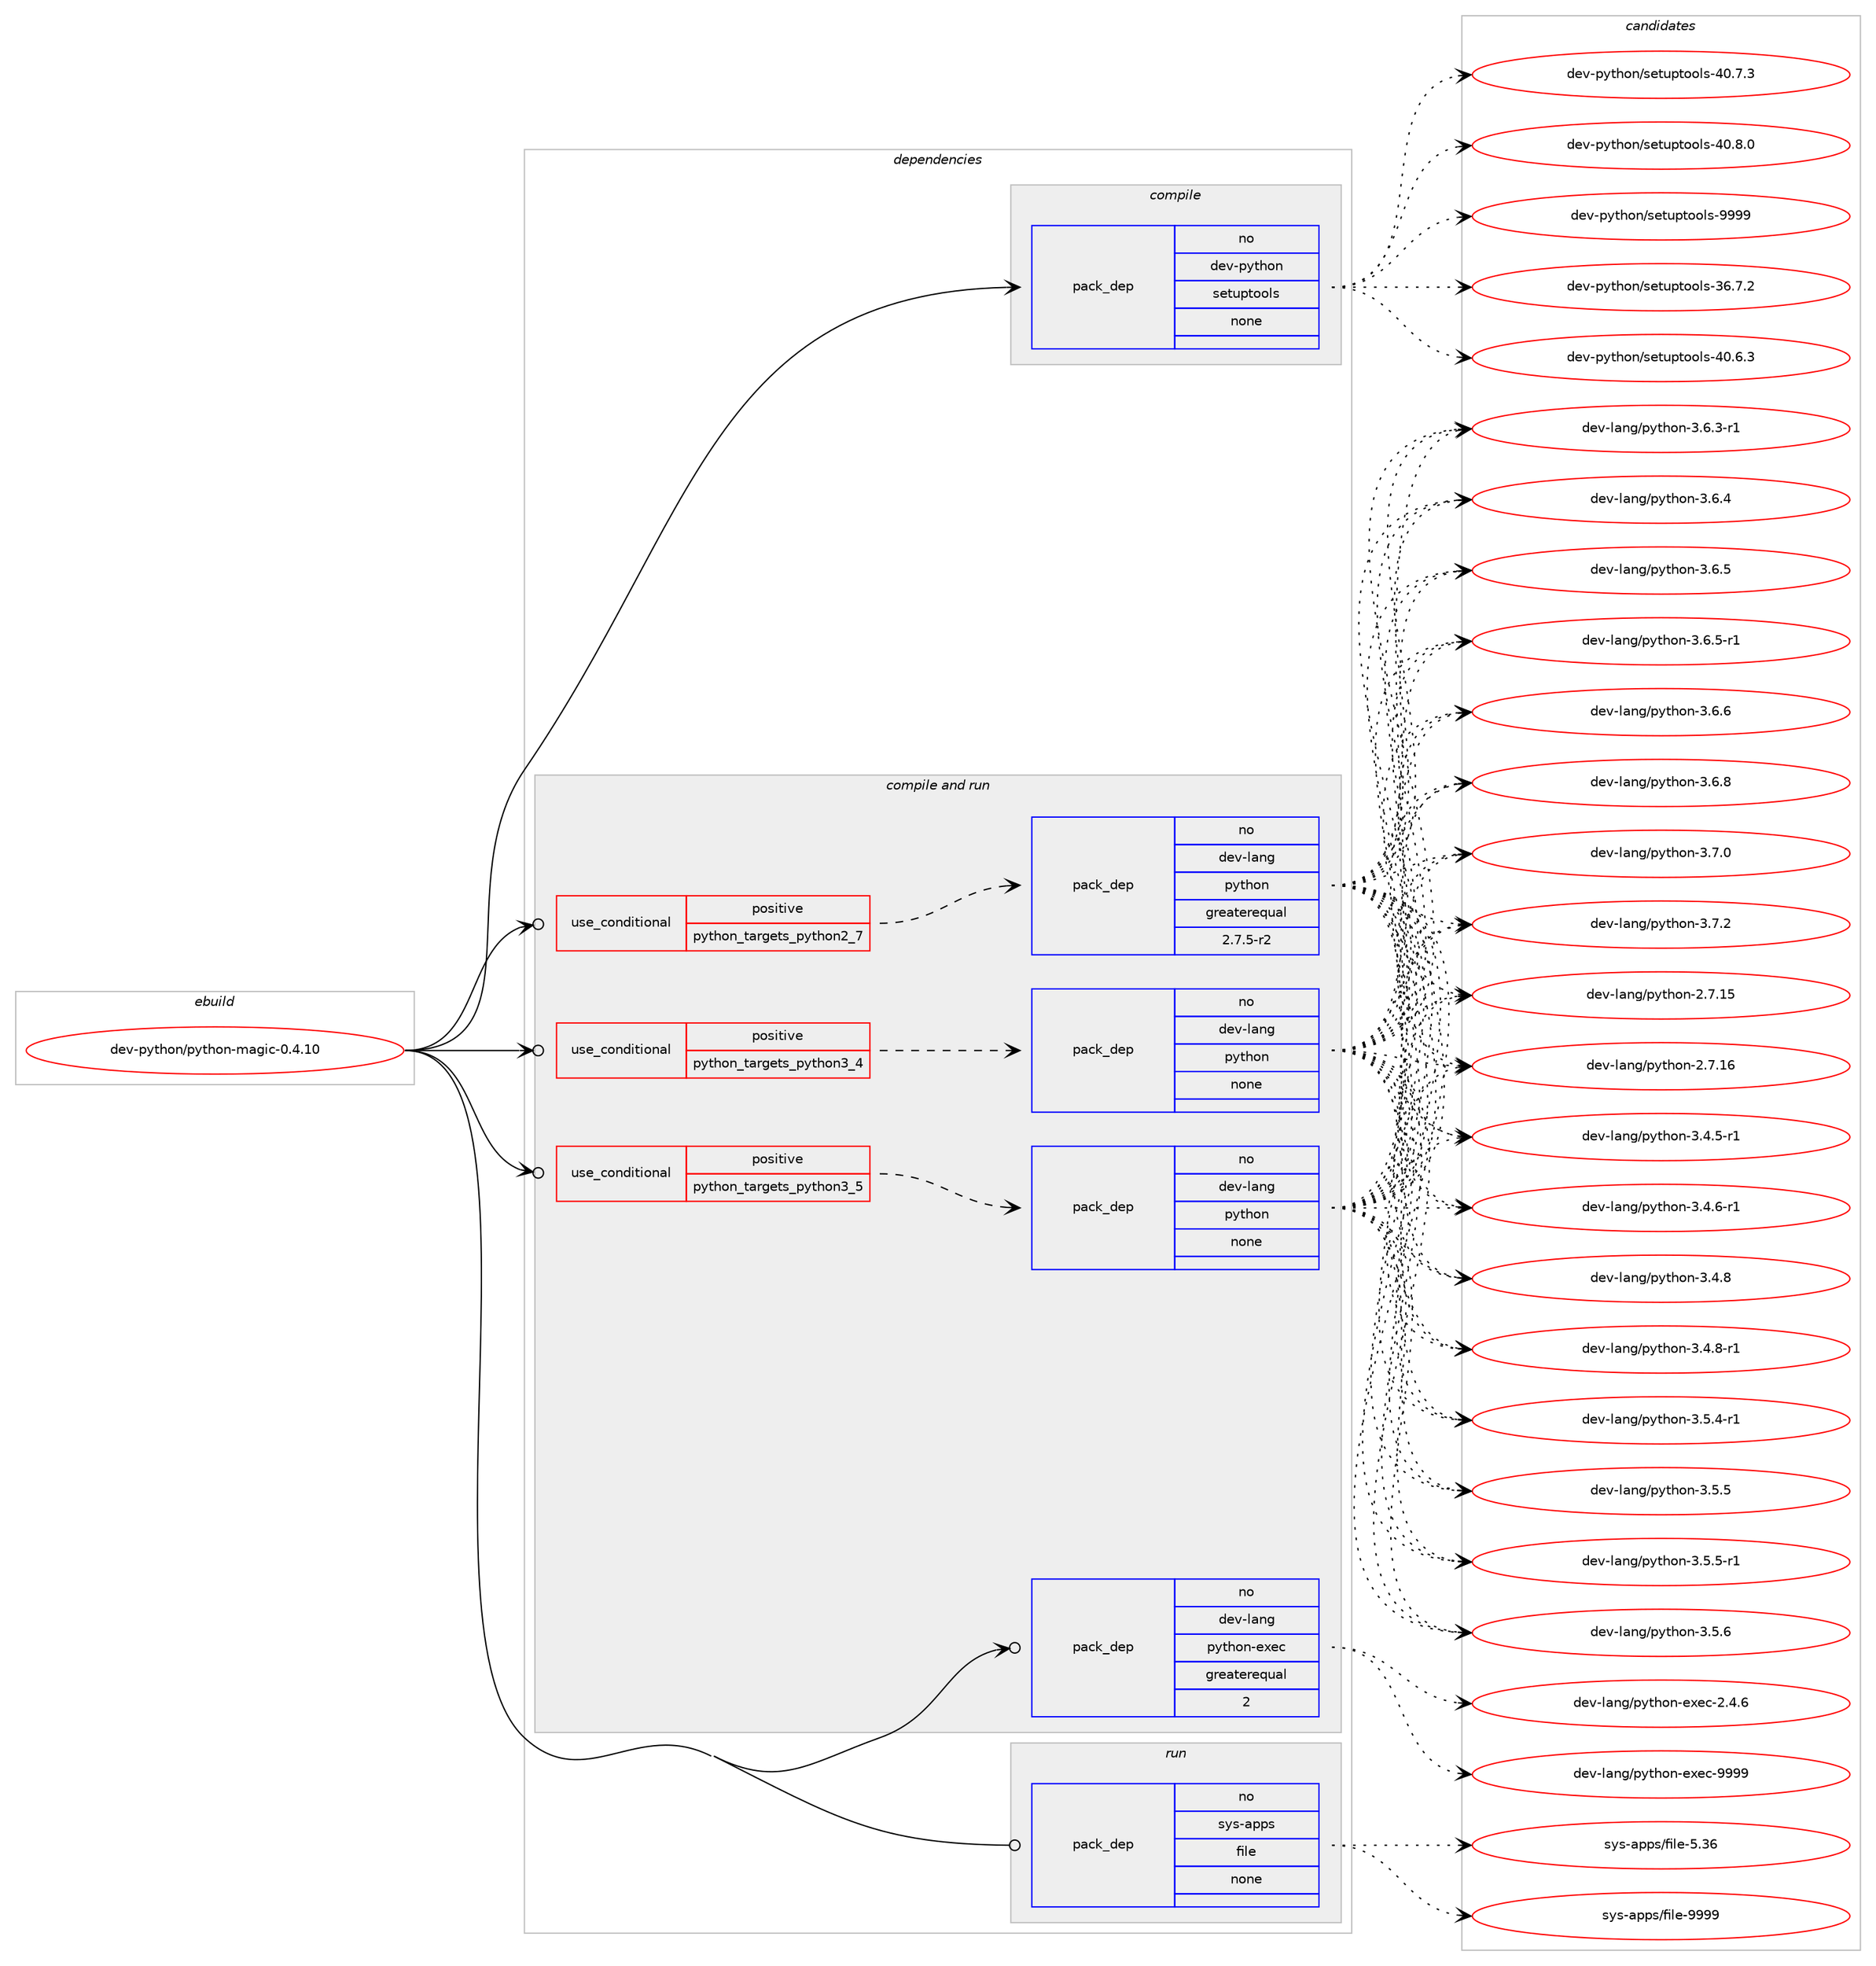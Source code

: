 digraph prolog {

# *************
# Graph options
# *************

newrank=true;
concentrate=true;
compound=true;
graph [rankdir=LR,fontname=Helvetica,fontsize=10,ranksep=1.5];#, ranksep=2.5, nodesep=0.2];
edge  [arrowhead=vee];
node  [fontname=Helvetica,fontsize=10];

# **********
# The ebuild
# **********

subgraph cluster_leftcol {
color=gray;
rank=same;
label=<<i>ebuild</i>>;
id [label="dev-python/python-magic-0.4.10", color=red, width=4, href="../dev-python/python-magic-0.4.10.svg"];
}

# ****************
# The dependencies
# ****************

subgraph cluster_midcol {
color=gray;
label=<<i>dependencies</i>>;
subgraph cluster_compile {
fillcolor="#eeeeee";
style=filled;
label=<<i>compile</i>>;
subgraph pack1029391 {
dependency1435549 [label=<<TABLE BORDER="0" CELLBORDER="1" CELLSPACING="0" CELLPADDING="4" WIDTH="220"><TR><TD ROWSPAN="6" CELLPADDING="30">pack_dep</TD></TR><TR><TD WIDTH="110">no</TD></TR><TR><TD>dev-python</TD></TR><TR><TD>setuptools</TD></TR><TR><TD>none</TD></TR><TR><TD></TD></TR></TABLE>>, shape=none, color=blue];
}
id:e -> dependency1435549:w [weight=20,style="solid",arrowhead="vee"];
}
subgraph cluster_compileandrun {
fillcolor="#eeeeee";
style=filled;
label=<<i>compile and run</i>>;
subgraph cond382804 {
dependency1435550 [label=<<TABLE BORDER="0" CELLBORDER="1" CELLSPACING="0" CELLPADDING="4"><TR><TD ROWSPAN="3" CELLPADDING="10">use_conditional</TD></TR><TR><TD>positive</TD></TR><TR><TD>python_targets_python2_7</TD></TR></TABLE>>, shape=none, color=red];
subgraph pack1029392 {
dependency1435551 [label=<<TABLE BORDER="0" CELLBORDER="1" CELLSPACING="0" CELLPADDING="4" WIDTH="220"><TR><TD ROWSPAN="6" CELLPADDING="30">pack_dep</TD></TR><TR><TD WIDTH="110">no</TD></TR><TR><TD>dev-lang</TD></TR><TR><TD>python</TD></TR><TR><TD>greaterequal</TD></TR><TR><TD>2.7.5-r2</TD></TR></TABLE>>, shape=none, color=blue];
}
dependency1435550:e -> dependency1435551:w [weight=20,style="dashed",arrowhead="vee"];
}
id:e -> dependency1435550:w [weight=20,style="solid",arrowhead="odotvee"];
subgraph cond382805 {
dependency1435552 [label=<<TABLE BORDER="0" CELLBORDER="1" CELLSPACING="0" CELLPADDING="4"><TR><TD ROWSPAN="3" CELLPADDING="10">use_conditional</TD></TR><TR><TD>positive</TD></TR><TR><TD>python_targets_python3_4</TD></TR></TABLE>>, shape=none, color=red];
subgraph pack1029393 {
dependency1435553 [label=<<TABLE BORDER="0" CELLBORDER="1" CELLSPACING="0" CELLPADDING="4" WIDTH="220"><TR><TD ROWSPAN="6" CELLPADDING="30">pack_dep</TD></TR><TR><TD WIDTH="110">no</TD></TR><TR><TD>dev-lang</TD></TR><TR><TD>python</TD></TR><TR><TD>none</TD></TR><TR><TD></TD></TR></TABLE>>, shape=none, color=blue];
}
dependency1435552:e -> dependency1435553:w [weight=20,style="dashed",arrowhead="vee"];
}
id:e -> dependency1435552:w [weight=20,style="solid",arrowhead="odotvee"];
subgraph cond382806 {
dependency1435554 [label=<<TABLE BORDER="0" CELLBORDER="1" CELLSPACING="0" CELLPADDING="4"><TR><TD ROWSPAN="3" CELLPADDING="10">use_conditional</TD></TR><TR><TD>positive</TD></TR><TR><TD>python_targets_python3_5</TD></TR></TABLE>>, shape=none, color=red];
subgraph pack1029394 {
dependency1435555 [label=<<TABLE BORDER="0" CELLBORDER="1" CELLSPACING="0" CELLPADDING="4" WIDTH="220"><TR><TD ROWSPAN="6" CELLPADDING="30">pack_dep</TD></TR><TR><TD WIDTH="110">no</TD></TR><TR><TD>dev-lang</TD></TR><TR><TD>python</TD></TR><TR><TD>none</TD></TR><TR><TD></TD></TR></TABLE>>, shape=none, color=blue];
}
dependency1435554:e -> dependency1435555:w [weight=20,style="dashed",arrowhead="vee"];
}
id:e -> dependency1435554:w [weight=20,style="solid",arrowhead="odotvee"];
subgraph pack1029395 {
dependency1435556 [label=<<TABLE BORDER="0" CELLBORDER="1" CELLSPACING="0" CELLPADDING="4" WIDTH="220"><TR><TD ROWSPAN="6" CELLPADDING="30">pack_dep</TD></TR><TR><TD WIDTH="110">no</TD></TR><TR><TD>dev-lang</TD></TR><TR><TD>python-exec</TD></TR><TR><TD>greaterequal</TD></TR><TR><TD>2</TD></TR></TABLE>>, shape=none, color=blue];
}
id:e -> dependency1435556:w [weight=20,style="solid",arrowhead="odotvee"];
}
subgraph cluster_run {
fillcolor="#eeeeee";
style=filled;
label=<<i>run</i>>;
subgraph pack1029396 {
dependency1435557 [label=<<TABLE BORDER="0" CELLBORDER="1" CELLSPACING="0" CELLPADDING="4" WIDTH="220"><TR><TD ROWSPAN="6" CELLPADDING="30">pack_dep</TD></TR><TR><TD WIDTH="110">no</TD></TR><TR><TD>sys-apps</TD></TR><TR><TD>file</TD></TR><TR><TD>none</TD></TR><TR><TD></TD></TR></TABLE>>, shape=none, color=blue];
}
id:e -> dependency1435557:w [weight=20,style="solid",arrowhead="odot"];
}
}

# **************
# The candidates
# **************

subgraph cluster_choices {
rank=same;
color=gray;
label=<<i>candidates</i>>;

subgraph choice1029391 {
color=black;
nodesep=1;
choice100101118451121211161041111104711510111611711211611111110811545515446554650 [label="dev-python/setuptools-36.7.2", color=red, width=4,href="../dev-python/setuptools-36.7.2.svg"];
choice100101118451121211161041111104711510111611711211611111110811545524846544651 [label="dev-python/setuptools-40.6.3", color=red, width=4,href="../dev-python/setuptools-40.6.3.svg"];
choice100101118451121211161041111104711510111611711211611111110811545524846554651 [label="dev-python/setuptools-40.7.3", color=red, width=4,href="../dev-python/setuptools-40.7.3.svg"];
choice100101118451121211161041111104711510111611711211611111110811545524846564648 [label="dev-python/setuptools-40.8.0", color=red, width=4,href="../dev-python/setuptools-40.8.0.svg"];
choice10010111845112121116104111110471151011161171121161111111081154557575757 [label="dev-python/setuptools-9999", color=red, width=4,href="../dev-python/setuptools-9999.svg"];
dependency1435549:e -> choice100101118451121211161041111104711510111611711211611111110811545515446554650:w [style=dotted,weight="100"];
dependency1435549:e -> choice100101118451121211161041111104711510111611711211611111110811545524846544651:w [style=dotted,weight="100"];
dependency1435549:e -> choice100101118451121211161041111104711510111611711211611111110811545524846554651:w [style=dotted,weight="100"];
dependency1435549:e -> choice100101118451121211161041111104711510111611711211611111110811545524846564648:w [style=dotted,weight="100"];
dependency1435549:e -> choice10010111845112121116104111110471151011161171121161111111081154557575757:w [style=dotted,weight="100"];
}
subgraph choice1029392 {
color=black;
nodesep=1;
choice10010111845108971101034711212111610411111045504655464953 [label="dev-lang/python-2.7.15", color=red, width=4,href="../dev-lang/python-2.7.15.svg"];
choice10010111845108971101034711212111610411111045504655464954 [label="dev-lang/python-2.7.16", color=red, width=4,href="../dev-lang/python-2.7.16.svg"];
choice1001011184510897110103471121211161041111104551465246534511449 [label="dev-lang/python-3.4.5-r1", color=red, width=4,href="../dev-lang/python-3.4.5-r1.svg"];
choice1001011184510897110103471121211161041111104551465246544511449 [label="dev-lang/python-3.4.6-r1", color=red, width=4,href="../dev-lang/python-3.4.6-r1.svg"];
choice100101118451089711010347112121116104111110455146524656 [label="dev-lang/python-3.4.8", color=red, width=4,href="../dev-lang/python-3.4.8.svg"];
choice1001011184510897110103471121211161041111104551465246564511449 [label="dev-lang/python-3.4.8-r1", color=red, width=4,href="../dev-lang/python-3.4.8-r1.svg"];
choice1001011184510897110103471121211161041111104551465346524511449 [label="dev-lang/python-3.5.4-r1", color=red, width=4,href="../dev-lang/python-3.5.4-r1.svg"];
choice100101118451089711010347112121116104111110455146534653 [label="dev-lang/python-3.5.5", color=red, width=4,href="../dev-lang/python-3.5.5.svg"];
choice1001011184510897110103471121211161041111104551465346534511449 [label="dev-lang/python-3.5.5-r1", color=red, width=4,href="../dev-lang/python-3.5.5-r1.svg"];
choice100101118451089711010347112121116104111110455146534654 [label="dev-lang/python-3.5.6", color=red, width=4,href="../dev-lang/python-3.5.6.svg"];
choice1001011184510897110103471121211161041111104551465446514511449 [label="dev-lang/python-3.6.3-r1", color=red, width=4,href="../dev-lang/python-3.6.3-r1.svg"];
choice100101118451089711010347112121116104111110455146544652 [label="dev-lang/python-3.6.4", color=red, width=4,href="../dev-lang/python-3.6.4.svg"];
choice100101118451089711010347112121116104111110455146544653 [label="dev-lang/python-3.6.5", color=red, width=4,href="../dev-lang/python-3.6.5.svg"];
choice1001011184510897110103471121211161041111104551465446534511449 [label="dev-lang/python-3.6.5-r1", color=red, width=4,href="../dev-lang/python-3.6.5-r1.svg"];
choice100101118451089711010347112121116104111110455146544654 [label="dev-lang/python-3.6.6", color=red, width=4,href="../dev-lang/python-3.6.6.svg"];
choice100101118451089711010347112121116104111110455146544656 [label="dev-lang/python-3.6.8", color=red, width=4,href="../dev-lang/python-3.6.8.svg"];
choice100101118451089711010347112121116104111110455146554648 [label="dev-lang/python-3.7.0", color=red, width=4,href="../dev-lang/python-3.7.0.svg"];
choice100101118451089711010347112121116104111110455146554650 [label="dev-lang/python-3.7.2", color=red, width=4,href="../dev-lang/python-3.7.2.svg"];
dependency1435551:e -> choice10010111845108971101034711212111610411111045504655464953:w [style=dotted,weight="100"];
dependency1435551:e -> choice10010111845108971101034711212111610411111045504655464954:w [style=dotted,weight="100"];
dependency1435551:e -> choice1001011184510897110103471121211161041111104551465246534511449:w [style=dotted,weight="100"];
dependency1435551:e -> choice1001011184510897110103471121211161041111104551465246544511449:w [style=dotted,weight="100"];
dependency1435551:e -> choice100101118451089711010347112121116104111110455146524656:w [style=dotted,weight="100"];
dependency1435551:e -> choice1001011184510897110103471121211161041111104551465246564511449:w [style=dotted,weight="100"];
dependency1435551:e -> choice1001011184510897110103471121211161041111104551465346524511449:w [style=dotted,weight="100"];
dependency1435551:e -> choice100101118451089711010347112121116104111110455146534653:w [style=dotted,weight="100"];
dependency1435551:e -> choice1001011184510897110103471121211161041111104551465346534511449:w [style=dotted,weight="100"];
dependency1435551:e -> choice100101118451089711010347112121116104111110455146534654:w [style=dotted,weight="100"];
dependency1435551:e -> choice1001011184510897110103471121211161041111104551465446514511449:w [style=dotted,weight="100"];
dependency1435551:e -> choice100101118451089711010347112121116104111110455146544652:w [style=dotted,weight="100"];
dependency1435551:e -> choice100101118451089711010347112121116104111110455146544653:w [style=dotted,weight="100"];
dependency1435551:e -> choice1001011184510897110103471121211161041111104551465446534511449:w [style=dotted,weight="100"];
dependency1435551:e -> choice100101118451089711010347112121116104111110455146544654:w [style=dotted,weight="100"];
dependency1435551:e -> choice100101118451089711010347112121116104111110455146544656:w [style=dotted,weight="100"];
dependency1435551:e -> choice100101118451089711010347112121116104111110455146554648:w [style=dotted,weight="100"];
dependency1435551:e -> choice100101118451089711010347112121116104111110455146554650:w [style=dotted,weight="100"];
}
subgraph choice1029393 {
color=black;
nodesep=1;
choice10010111845108971101034711212111610411111045504655464953 [label="dev-lang/python-2.7.15", color=red, width=4,href="../dev-lang/python-2.7.15.svg"];
choice10010111845108971101034711212111610411111045504655464954 [label="dev-lang/python-2.7.16", color=red, width=4,href="../dev-lang/python-2.7.16.svg"];
choice1001011184510897110103471121211161041111104551465246534511449 [label="dev-lang/python-3.4.5-r1", color=red, width=4,href="../dev-lang/python-3.4.5-r1.svg"];
choice1001011184510897110103471121211161041111104551465246544511449 [label="dev-lang/python-3.4.6-r1", color=red, width=4,href="../dev-lang/python-3.4.6-r1.svg"];
choice100101118451089711010347112121116104111110455146524656 [label="dev-lang/python-3.4.8", color=red, width=4,href="../dev-lang/python-3.4.8.svg"];
choice1001011184510897110103471121211161041111104551465246564511449 [label="dev-lang/python-3.4.8-r1", color=red, width=4,href="../dev-lang/python-3.4.8-r1.svg"];
choice1001011184510897110103471121211161041111104551465346524511449 [label="dev-lang/python-3.5.4-r1", color=red, width=4,href="../dev-lang/python-3.5.4-r1.svg"];
choice100101118451089711010347112121116104111110455146534653 [label="dev-lang/python-3.5.5", color=red, width=4,href="../dev-lang/python-3.5.5.svg"];
choice1001011184510897110103471121211161041111104551465346534511449 [label="dev-lang/python-3.5.5-r1", color=red, width=4,href="../dev-lang/python-3.5.5-r1.svg"];
choice100101118451089711010347112121116104111110455146534654 [label="dev-lang/python-3.5.6", color=red, width=4,href="../dev-lang/python-3.5.6.svg"];
choice1001011184510897110103471121211161041111104551465446514511449 [label="dev-lang/python-3.6.3-r1", color=red, width=4,href="../dev-lang/python-3.6.3-r1.svg"];
choice100101118451089711010347112121116104111110455146544652 [label="dev-lang/python-3.6.4", color=red, width=4,href="../dev-lang/python-3.6.4.svg"];
choice100101118451089711010347112121116104111110455146544653 [label="dev-lang/python-3.6.5", color=red, width=4,href="../dev-lang/python-3.6.5.svg"];
choice1001011184510897110103471121211161041111104551465446534511449 [label="dev-lang/python-3.6.5-r1", color=red, width=4,href="../dev-lang/python-3.6.5-r1.svg"];
choice100101118451089711010347112121116104111110455146544654 [label="dev-lang/python-3.6.6", color=red, width=4,href="../dev-lang/python-3.6.6.svg"];
choice100101118451089711010347112121116104111110455146544656 [label="dev-lang/python-3.6.8", color=red, width=4,href="../dev-lang/python-3.6.8.svg"];
choice100101118451089711010347112121116104111110455146554648 [label="dev-lang/python-3.7.0", color=red, width=4,href="../dev-lang/python-3.7.0.svg"];
choice100101118451089711010347112121116104111110455146554650 [label="dev-lang/python-3.7.2", color=red, width=4,href="../dev-lang/python-3.7.2.svg"];
dependency1435553:e -> choice10010111845108971101034711212111610411111045504655464953:w [style=dotted,weight="100"];
dependency1435553:e -> choice10010111845108971101034711212111610411111045504655464954:w [style=dotted,weight="100"];
dependency1435553:e -> choice1001011184510897110103471121211161041111104551465246534511449:w [style=dotted,weight="100"];
dependency1435553:e -> choice1001011184510897110103471121211161041111104551465246544511449:w [style=dotted,weight="100"];
dependency1435553:e -> choice100101118451089711010347112121116104111110455146524656:w [style=dotted,weight="100"];
dependency1435553:e -> choice1001011184510897110103471121211161041111104551465246564511449:w [style=dotted,weight="100"];
dependency1435553:e -> choice1001011184510897110103471121211161041111104551465346524511449:w [style=dotted,weight="100"];
dependency1435553:e -> choice100101118451089711010347112121116104111110455146534653:w [style=dotted,weight="100"];
dependency1435553:e -> choice1001011184510897110103471121211161041111104551465346534511449:w [style=dotted,weight="100"];
dependency1435553:e -> choice100101118451089711010347112121116104111110455146534654:w [style=dotted,weight="100"];
dependency1435553:e -> choice1001011184510897110103471121211161041111104551465446514511449:w [style=dotted,weight="100"];
dependency1435553:e -> choice100101118451089711010347112121116104111110455146544652:w [style=dotted,weight="100"];
dependency1435553:e -> choice100101118451089711010347112121116104111110455146544653:w [style=dotted,weight="100"];
dependency1435553:e -> choice1001011184510897110103471121211161041111104551465446534511449:w [style=dotted,weight="100"];
dependency1435553:e -> choice100101118451089711010347112121116104111110455146544654:w [style=dotted,weight="100"];
dependency1435553:e -> choice100101118451089711010347112121116104111110455146544656:w [style=dotted,weight="100"];
dependency1435553:e -> choice100101118451089711010347112121116104111110455146554648:w [style=dotted,weight="100"];
dependency1435553:e -> choice100101118451089711010347112121116104111110455146554650:w [style=dotted,weight="100"];
}
subgraph choice1029394 {
color=black;
nodesep=1;
choice10010111845108971101034711212111610411111045504655464953 [label="dev-lang/python-2.7.15", color=red, width=4,href="../dev-lang/python-2.7.15.svg"];
choice10010111845108971101034711212111610411111045504655464954 [label="dev-lang/python-2.7.16", color=red, width=4,href="../dev-lang/python-2.7.16.svg"];
choice1001011184510897110103471121211161041111104551465246534511449 [label="dev-lang/python-3.4.5-r1", color=red, width=4,href="../dev-lang/python-3.4.5-r1.svg"];
choice1001011184510897110103471121211161041111104551465246544511449 [label="dev-lang/python-3.4.6-r1", color=red, width=4,href="../dev-lang/python-3.4.6-r1.svg"];
choice100101118451089711010347112121116104111110455146524656 [label="dev-lang/python-3.4.8", color=red, width=4,href="../dev-lang/python-3.4.8.svg"];
choice1001011184510897110103471121211161041111104551465246564511449 [label="dev-lang/python-3.4.8-r1", color=red, width=4,href="../dev-lang/python-3.4.8-r1.svg"];
choice1001011184510897110103471121211161041111104551465346524511449 [label="dev-lang/python-3.5.4-r1", color=red, width=4,href="../dev-lang/python-3.5.4-r1.svg"];
choice100101118451089711010347112121116104111110455146534653 [label="dev-lang/python-3.5.5", color=red, width=4,href="../dev-lang/python-3.5.5.svg"];
choice1001011184510897110103471121211161041111104551465346534511449 [label="dev-lang/python-3.5.5-r1", color=red, width=4,href="../dev-lang/python-3.5.5-r1.svg"];
choice100101118451089711010347112121116104111110455146534654 [label="dev-lang/python-3.5.6", color=red, width=4,href="../dev-lang/python-3.5.6.svg"];
choice1001011184510897110103471121211161041111104551465446514511449 [label="dev-lang/python-3.6.3-r1", color=red, width=4,href="../dev-lang/python-3.6.3-r1.svg"];
choice100101118451089711010347112121116104111110455146544652 [label="dev-lang/python-3.6.4", color=red, width=4,href="../dev-lang/python-3.6.4.svg"];
choice100101118451089711010347112121116104111110455146544653 [label="dev-lang/python-3.6.5", color=red, width=4,href="../dev-lang/python-3.6.5.svg"];
choice1001011184510897110103471121211161041111104551465446534511449 [label="dev-lang/python-3.6.5-r1", color=red, width=4,href="../dev-lang/python-3.6.5-r1.svg"];
choice100101118451089711010347112121116104111110455146544654 [label="dev-lang/python-3.6.6", color=red, width=4,href="../dev-lang/python-3.6.6.svg"];
choice100101118451089711010347112121116104111110455146544656 [label="dev-lang/python-3.6.8", color=red, width=4,href="../dev-lang/python-3.6.8.svg"];
choice100101118451089711010347112121116104111110455146554648 [label="dev-lang/python-3.7.0", color=red, width=4,href="../dev-lang/python-3.7.0.svg"];
choice100101118451089711010347112121116104111110455146554650 [label="dev-lang/python-3.7.2", color=red, width=4,href="../dev-lang/python-3.7.2.svg"];
dependency1435555:e -> choice10010111845108971101034711212111610411111045504655464953:w [style=dotted,weight="100"];
dependency1435555:e -> choice10010111845108971101034711212111610411111045504655464954:w [style=dotted,weight="100"];
dependency1435555:e -> choice1001011184510897110103471121211161041111104551465246534511449:w [style=dotted,weight="100"];
dependency1435555:e -> choice1001011184510897110103471121211161041111104551465246544511449:w [style=dotted,weight="100"];
dependency1435555:e -> choice100101118451089711010347112121116104111110455146524656:w [style=dotted,weight="100"];
dependency1435555:e -> choice1001011184510897110103471121211161041111104551465246564511449:w [style=dotted,weight="100"];
dependency1435555:e -> choice1001011184510897110103471121211161041111104551465346524511449:w [style=dotted,weight="100"];
dependency1435555:e -> choice100101118451089711010347112121116104111110455146534653:w [style=dotted,weight="100"];
dependency1435555:e -> choice1001011184510897110103471121211161041111104551465346534511449:w [style=dotted,weight="100"];
dependency1435555:e -> choice100101118451089711010347112121116104111110455146534654:w [style=dotted,weight="100"];
dependency1435555:e -> choice1001011184510897110103471121211161041111104551465446514511449:w [style=dotted,weight="100"];
dependency1435555:e -> choice100101118451089711010347112121116104111110455146544652:w [style=dotted,weight="100"];
dependency1435555:e -> choice100101118451089711010347112121116104111110455146544653:w [style=dotted,weight="100"];
dependency1435555:e -> choice1001011184510897110103471121211161041111104551465446534511449:w [style=dotted,weight="100"];
dependency1435555:e -> choice100101118451089711010347112121116104111110455146544654:w [style=dotted,weight="100"];
dependency1435555:e -> choice100101118451089711010347112121116104111110455146544656:w [style=dotted,weight="100"];
dependency1435555:e -> choice100101118451089711010347112121116104111110455146554648:w [style=dotted,weight="100"];
dependency1435555:e -> choice100101118451089711010347112121116104111110455146554650:w [style=dotted,weight="100"];
}
subgraph choice1029395 {
color=black;
nodesep=1;
choice1001011184510897110103471121211161041111104510112010199455046524654 [label="dev-lang/python-exec-2.4.6", color=red, width=4,href="../dev-lang/python-exec-2.4.6.svg"];
choice10010111845108971101034711212111610411111045101120101994557575757 [label="dev-lang/python-exec-9999", color=red, width=4,href="../dev-lang/python-exec-9999.svg"];
dependency1435556:e -> choice1001011184510897110103471121211161041111104510112010199455046524654:w [style=dotted,weight="100"];
dependency1435556:e -> choice10010111845108971101034711212111610411111045101120101994557575757:w [style=dotted,weight="100"];
}
subgraph choice1029396 {
color=black;
nodesep=1;
choice1151211154597112112115471021051081014553465154 [label="sys-apps/file-5.36", color=red, width=4,href="../sys-apps/file-5.36.svg"];
choice1151211154597112112115471021051081014557575757 [label="sys-apps/file-9999", color=red, width=4,href="../sys-apps/file-9999.svg"];
dependency1435557:e -> choice1151211154597112112115471021051081014553465154:w [style=dotted,weight="100"];
dependency1435557:e -> choice1151211154597112112115471021051081014557575757:w [style=dotted,weight="100"];
}
}

}
